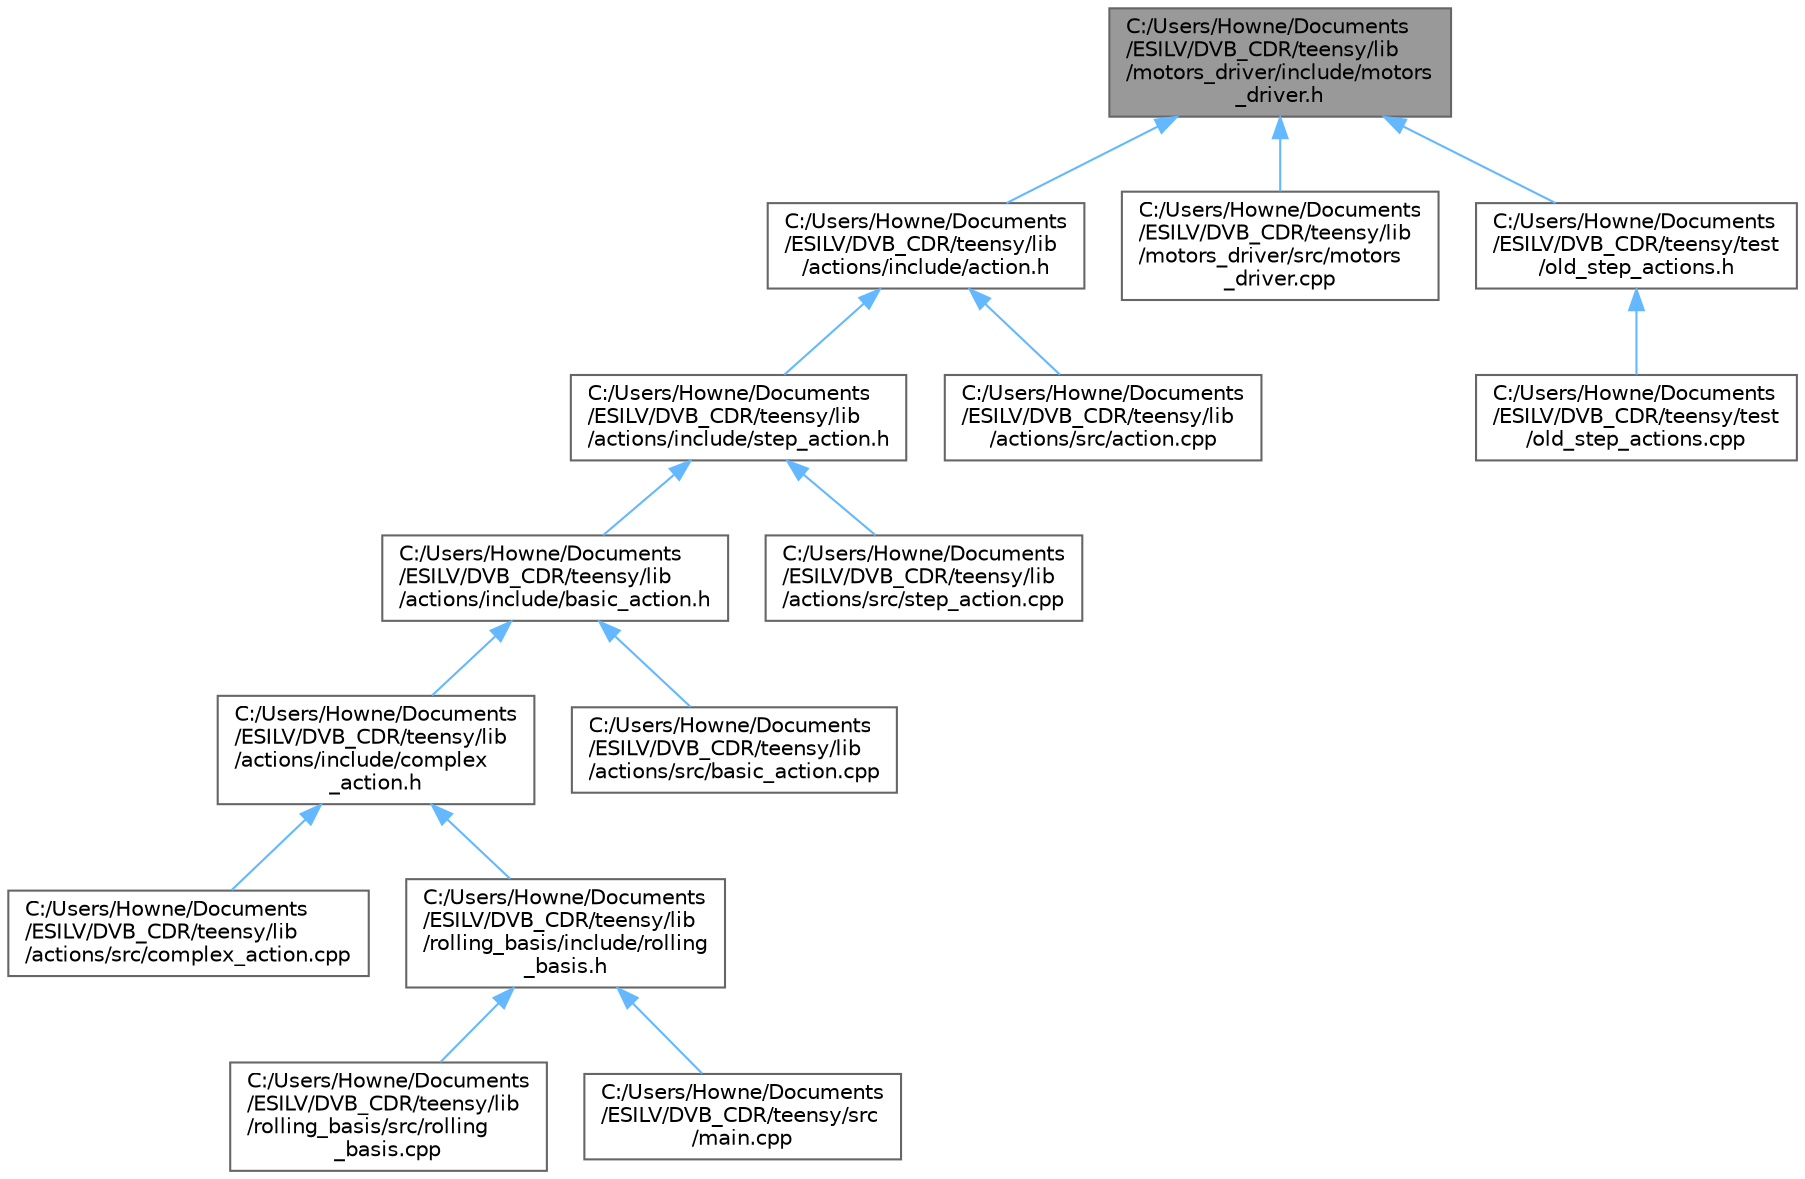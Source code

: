 digraph "C:/Users/Howne/Documents/ESILV/DVB_CDR/teensy/lib/motors_driver/include/motors_driver.h"
{
 // LATEX_PDF_SIZE
  bgcolor="transparent";
  edge [fontname=Helvetica,fontsize=10,labelfontname=Helvetica,labelfontsize=10];
  node [fontname=Helvetica,fontsize=10,shape=box,height=0.2,width=0.4];
  Node1 [id="Node000001",label="C:/Users/Howne/Documents\l/ESILV/DVB_CDR/teensy/lib\l/motors_driver/include/motors\l_driver.h",height=0.2,width=0.4,color="gray40", fillcolor="grey60", style="filled", fontcolor="black",tooltip=" "];
  Node1 -> Node2 [id="edge15_Node000001_Node000002",dir="back",color="steelblue1",style="solid",tooltip=" "];
  Node2 [id="Node000002",label="C:/Users/Howne/Documents\l/ESILV/DVB_CDR/teensy/lib\l/actions/include/action.h",height=0.2,width=0.4,color="grey40", fillcolor="white", style="filled",URL="$action_8h.html",tooltip=" "];
  Node2 -> Node3 [id="edge16_Node000002_Node000003",dir="back",color="steelblue1",style="solid",tooltip=" "];
  Node3 [id="Node000003",label="C:/Users/Howne/Documents\l/ESILV/DVB_CDR/teensy/lib\l/actions/include/step_action.h",height=0.2,width=0.4,color="grey40", fillcolor="white", style="filled",URL="$step__action_8h.html",tooltip=" "];
  Node3 -> Node4 [id="edge17_Node000003_Node000004",dir="back",color="steelblue1",style="solid",tooltip=" "];
  Node4 [id="Node000004",label="C:/Users/Howne/Documents\l/ESILV/DVB_CDR/teensy/lib\l/actions/include/basic_action.h",height=0.2,width=0.4,color="grey40", fillcolor="white", style="filled",URL="$basic__action_8h.html",tooltip=" "];
  Node4 -> Node5 [id="edge18_Node000004_Node000005",dir="back",color="steelblue1",style="solid",tooltip=" "];
  Node5 [id="Node000005",label="C:/Users/Howne/Documents\l/ESILV/DVB_CDR/teensy/lib\l/actions/include/complex\l_action.h",height=0.2,width=0.4,color="grey40", fillcolor="white", style="filled",URL="$complex__action_8h.html",tooltip=" "];
  Node5 -> Node6 [id="edge19_Node000005_Node000006",dir="back",color="steelblue1",style="solid",tooltip=" "];
  Node6 [id="Node000006",label="C:/Users/Howne/Documents\l/ESILV/DVB_CDR/teensy/lib\l/actions/src/complex_action.cpp",height=0.2,width=0.4,color="grey40", fillcolor="white", style="filled",URL="$complex__action_8cpp.html",tooltip=" "];
  Node5 -> Node7 [id="edge20_Node000005_Node000007",dir="back",color="steelblue1",style="solid",tooltip=" "];
  Node7 [id="Node000007",label="C:/Users/Howne/Documents\l/ESILV/DVB_CDR/teensy/lib\l/rolling_basis/include/rolling\l_basis.h",height=0.2,width=0.4,color="grey40", fillcolor="white", style="filled",URL="$rolling__basis_8h.html",tooltip=" "];
  Node7 -> Node8 [id="edge21_Node000007_Node000008",dir="back",color="steelblue1",style="solid",tooltip=" "];
  Node8 [id="Node000008",label="C:/Users/Howne/Documents\l/ESILV/DVB_CDR/teensy/lib\l/rolling_basis/src/rolling\l_basis.cpp",height=0.2,width=0.4,color="grey40", fillcolor="white", style="filled",URL="$rolling__basis_8cpp.html",tooltip=" "];
  Node7 -> Node9 [id="edge22_Node000007_Node000009",dir="back",color="steelblue1",style="solid",tooltip=" "];
  Node9 [id="Node000009",label="C:/Users/Howne/Documents\l/ESILV/DVB_CDR/teensy/src\l/main.cpp",height=0.2,width=0.4,color="grey40", fillcolor="white", style="filled",URL="$main_8cpp.html",tooltip=" "];
  Node4 -> Node10 [id="edge23_Node000004_Node000010",dir="back",color="steelblue1",style="solid",tooltip=" "];
  Node10 [id="Node000010",label="C:/Users/Howne/Documents\l/ESILV/DVB_CDR/teensy/lib\l/actions/src/basic_action.cpp",height=0.2,width=0.4,color="grey40", fillcolor="white", style="filled",URL="$basic__action_8cpp.html",tooltip=" "];
  Node3 -> Node11 [id="edge24_Node000003_Node000011",dir="back",color="steelblue1",style="solid",tooltip=" "];
  Node11 [id="Node000011",label="C:/Users/Howne/Documents\l/ESILV/DVB_CDR/teensy/lib\l/actions/src/step_action.cpp",height=0.2,width=0.4,color="grey40", fillcolor="white", style="filled",URL="$step__action_8cpp.html",tooltip=" "];
  Node2 -> Node12 [id="edge25_Node000002_Node000012",dir="back",color="steelblue1",style="solid",tooltip=" "];
  Node12 [id="Node000012",label="C:/Users/Howne/Documents\l/ESILV/DVB_CDR/teensy/lib\l/actions/src/action.cpp",height=0.2,width=0.4,color="grey40", fillcolor="white", style="filled",URL="$action_8cpp.html",tooltip=" "];
  Node1 -> Node13 [id="edge26_Node000001_Node000013",dir="back",color="steelblue1",style="solid",tooltip=" "];
  Node13 [id="Node000013",label="C:/Users/Howne/Documents\l/ESILV/DVB_CDR/teensy/lib\l/motors_driver/src/motors\l_driver.cpp",height=0.2,width=0.4,color="grey40", fillcolor="white", style="filled",URL="$motors__driver_8cpp.html",tooltip=" "];
  Node1 -> Node14 [id="edge27_Node000001_Node000014",dir="back",color="steelblue1",style="solid",tooltip=" "];
  Node14 [id="Node000014",label="C:/Users/Howne/Documents\l/ESILV/DVB_CDR/teensy/test\l/old_step_actions.h",height=0.2,width=0.4,color="grey40", fillcolor="white", style="filled",URL="$old__step__actions_8h.html",tooltip=" "];
  Node14 -> Node15 [id="edge28_Node000014_Node000015",dir="back",color="steelblue1",style="solid",tooltip=" "];
  Node15 [id="Node000015",label="C:/Users/Howne/Documents\l/ESILV/DVB_CDR/teensy/test\l/old_step_actions.cpp",height=0.2,width=0.4,color="grey40", fillcolor="white", style="filled",URL="$old__step__actions_8cpp.html",tooltip=" "];
}

